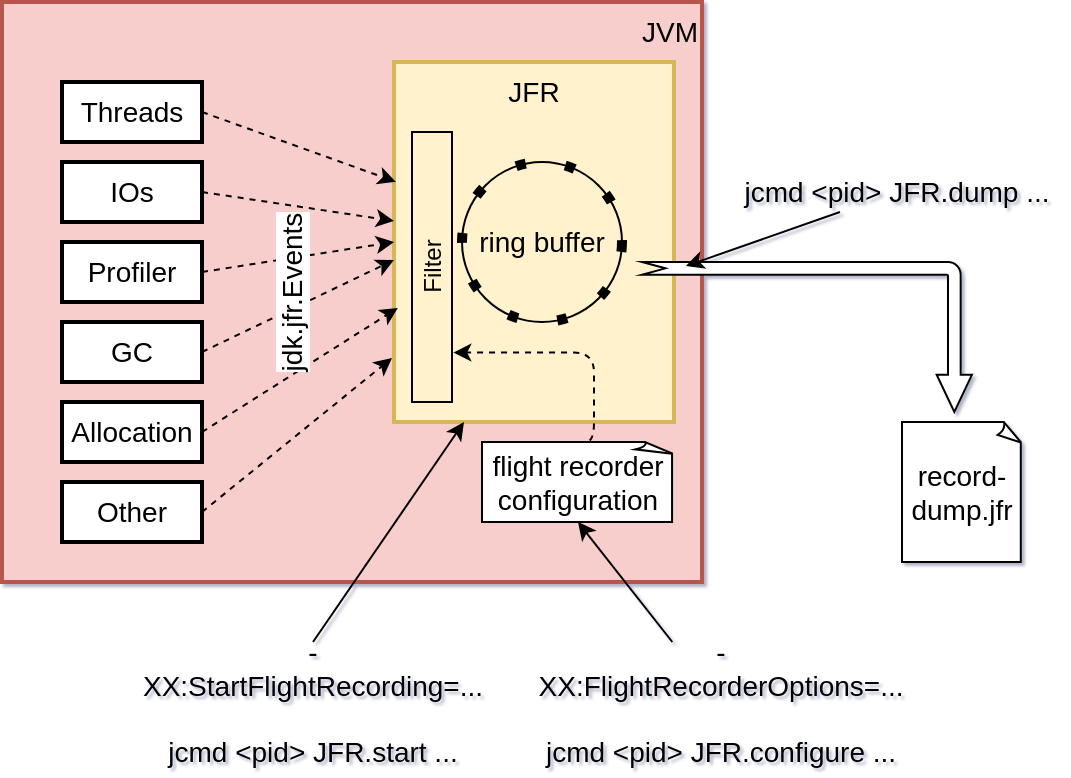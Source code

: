<mxfile version="13.3.5" type="device"><diagram id="sfdOncARN9-wwuz0C6x5" name="Page-1"><mxGraphModel dx="1759" dy="982" grid="1" gridSize="10" guides="1" tooltips="1" connect="1" arrows="1" fold="1" page="1" pageScale="1" pageWidth="300" pageHeight="220" background="none" math="0" shadow="1"><root><mxCell id="0"/><mxCell id="1" parent="0"/><mxCell id="BTXgb7rPRsrvb9v3BDUu-1" value="&lt;div style=&quot;font-size: 14px;&quot; align=&quot;right&quot;&gt;JVM&lt;/div&gt;" style="rounded=0;whiteSpace=wrap;html=1;align=right;verticalAlign=top;horizontal=1;strokeWidth=2;strokeColor=#b85450;fillColor=#f8cecc;fontSize=14;" parent="1" vertex="1"><mxGeometry x="40" y="30" width="350" height="290" as="geometry"/></mxCell><mxCell id="BTXgb7rPRsrvb9v3BDUu-3" value="JFR" style="rounded=0;whiteSpace=wrap;html=1;fillColor=#fff2cc;strokeColor=#d6b656;verticalAlign=top;fontSize=14;strokeWidth=2;" parent="1" vertex="1"><mxGeometry x="236" y="60" width="140" height="180" as="geometry"/></mxCell><mxCell id="BTXgb7rPRsrvb9v3BDUu-12" style="rounded=0;orthogonalLoop=1;jettySize=auto;html=1;exitX=1;exitY=0.5;exitDx=0;exitDy=0;entryX=0.007;entryY=0.333;entryDx=0;entryDy=0;entryPerimeter=0;dashed=1;" parent="1" source="BTXgb7rPRsrvb9v3BDUu-4" target="BTXgb7rPRsrvb9v3BDUu-3" edge="1"><mxGeometry relative="1" as="geometry"/></mxCell><mxCell id="BTXgb7rPRsrvb9v3BDUu-4" value="Threads" style="rounded=0;whiteSpace=wrap;html=1;fontSize=14;strokeWidth=2;" parent="1" vertex="1"><mxGeometry x="70" y="70" width="70" height="30" as="geometry"/></mxCell><mxCell id="BTXgb7rPRsrvb9v3BDUu-14" style="edgeStyle=none;rounded=0;orthogonalLoop=1;jettySize=auto;html=1;exitX=1;exitY=0.5;exitDx=0;exitDy=0;dashed=1;" parent="1" source="BTXgb7rPRsrvb9v3BDUu-5" target="BTXgb7rPRsrvb9v3BDUu-3" edge="1"><mxGeometry relative="1" as="geometry"/></mxCell><mxCell id="BTXgb7rPRsrvb9v3BDUu-5" value="IOs" style="rounded=0;whiteSpace=wrap;html=1;fontSize=14;strokeWidth=2;" parent="1" vertex="1"><mxGeometry x="70" y="110" width="70" height="30" as="geometry"/></mxCell><mxCell id="BTXgb7rPRsrvb9v3BDUu-16" style="edgeStyle=none;rounded=0;orthogonalLoop=1;jettySize=auto;html=1;exitX=1;exitY=0.5;exitDx=0;exitDy=0;entryX=0;entryY=0.5;entryDx=0;entryDy=0;dashed=1;" parent="1" source="BTXgb7rPRsrvb9v3BDUu-6" target="BTXgb7rPRsrvb9v3BDUu-3" edge="1"><mxGeometry relative="1" as="geometry"/></mxCell><mxCell id="BTXgb7rPRsrvb9v3BDUu-6" value="Profiler" style="rounded=0;whiteSpace=wrap;html=1;fontSize=14;strokeWidth=2;" parent="1" vertex="1"><mxGeometry x="70" y="150" width="70" height="30" as="geometry"/></mxCell><mxCell id="BTXgb7rPRsrvb9v3BDUu-18" style="edgeStyle=none;rounded=0;orthogonalLoop=1;jettySize=auto;html=1;exitX=1;exitY=0.5;exitDx=0;exitDy=0;entryX=0;entryY=0.55;entryDx=0;entryDy=0;entryPerimeter=0;dashed=1;" parent="1" source="BTXgb7rPRsrvb9v3BDUu-7" target="BTXgb7rPRsrvb9v3BDUu-3" edge="1"><mxGeometry relative="1" as="geometry"/></mxCell><mxCell id="BTXgb7rPRsrvb9v3BDUu-7" value="GC" style="rounded=0;whiteSpace=wrap;html=1;fontSize=14;strokeWidth=2;" parent="1" vertex="1"><mxGeometry x="70" y="190" width="70" height="30" as="geometry"/></mxCell><mxCell id="BTXgb7rPRsrvb9v3BDUu-8" value="Allocation" style="rounded=0;whiteSpace=wrap;html=1;fontSize=14;strokeWidth=2;" parent="1" vertex="1"><mxGeometry x="70" y="230" width="70" height="30" as="geometry"/></mxCell><mxCell id="BTXgb7rPRsrvb9v3BDUu-9" value="Other" style="rounded=0;whiteSpace=wrap;html=1;fontSize=14;strokeWidth=2;" parent="1" vertex="1"><mxGeometry x="70" y="270" width="70" height="30" as="geometry"/></mxCell><mxCell id="BTXgb7rPRsrvb9v3BDUu-20" value="" style="endArrow=classic;html=1;exitX=1;exitY=0.5;exitDx=0;exitDy=0;entryX=0.014;entryY=0.683;entryDx=0;entryDy=0;entryPerimeter=0;dashed=1;" parent="1" source="BTXgb7rPRsrvb9v3BDUu-8" target="BTXgb7rPRsrvb9v3BDUu-3" edge="1"><mxGeometry width="50" height="50" relative="1" as="geometry"><mxPoint x="180" y="250" as="sourcePoint"/><mxPoint x="230" y="200" as="targetPoint"/></mxGeometry></mxCell><mxCell id="BTXgb7rPRsrvb9v3BDUu-21" value="" style="endArrow=classic;html=1;exitX=1;exitY=0.5;exitDx=0;exitDy=0;entryX=-0.007;entryY=0.822;entryDx=0;entryDy=0;entryPerimeter=0;dashed=1;" parent="1" source="BTXgb7rPRsrvb9v3BDUu-9" target="BTXgb7rPRsrvb9v3BDUu-3" edge="1"><mxGeometry width="50" height="50" relative="1" as="geometry"><mxPoint x="300" y="230" as="sourcePoint"/><mxPoint x="350" y="180" as="targetPoint"/></mxGeometry></mxCell><mxCell id="BTXgb7rPRsrvb9v3BDUu-24" value="" style="group;fontSize=12;" parent="1" vertex="1" connectable="0"><mxGeometry x="270" y="110" width="80" height="80" as="geometry"/></mxCell><mxCell id="BTXgb7rPRsrvb9v3BDUu-22" value="" style="ellipse;whiteSpace=wrap;html=1;aspect=fixed;dashed=1;fixDash=0;autosize=0;container=0;backgroundOutline=0;portConstraintRotation=0;fillColor=none;perimeterSpacing=0;strokeWidth=5;dashPattern=1 4;" parent="BTXgb7rPRsrvb9v3BDUu-24" vertex="1"><mxGeometry width="80" height="80" as="geometry"/></mxCell><mxCell id="BTXgb7rPRsrvb9v3BDUu-23" value="&lt;font style=&quot;font-size: 14px&quot;&gt;ring buffer&lt;/font&gt;" style="ellipse;whiteSpace=wrap;html=1;aspect=fixed;strokeWidth=1;fillColor=none;" parent="BTXgb7rPRsrvb9v3BDUu-24" vertex="1"><mxGeometry width="80" height="80" as="geometry"/></mxCell><mxCell id="BTXgb7rPRsrvb9v3BDUu-25" value="record-dump.jfr" style="whiteSpace=wrap;html=1;shape=mxgraph.basic.document;strokeWidth=1;fontSize=14;" parent="1" vertex="1"><mxGeometry x="490" y="240" width="60" height="70" as="geometry"/></mxCell><mxCell id="BTXgb7rPRsrvb9v3BDUu-26" value="jcmd &amp;lt;pid&amp;gt; JFR.dump ..." style="text;html=1;strokeColor=none;fillColor=none;align=center;verticalAlign=middle;whiteSpace=wrap;rounded=0;fontSize=14;" parent="1" vertex="1"><mxGeometry x="405" y="115" width="165" height="20" as="geometry"/></mxCell><mxCell id="BTXgb7rPRsrvb9v3BDUu-27" value="" style="html=1;shadow=0;dashed=0;align=center;verticalAlign=middle;shape=mxgraph.arrows2.bendArrow;dy=3.17;dx=18.67;notch=11.67;arrowHead=17.67;rounded=1;strokeWidth=1;rotation=90;" parent="1" vertex="1"><mxGeometry x="405" y="115" width="75" height="165" as="geometry"/></mxCell><mxCell id="BTXgb7rPRsrvb9v3BDUu-28" value="&lt;div&gt;-XX:StartFlightRecording=...&lt;/div&gt;&lt;div&gt;&lt;br&gt;&lt;/div&gt;&lt;div&gt;jcmd &amp;lt;pid&amp;gt; JFR.start ...&lt;/div&gt;" style="text;html=1;strokeColor=none;fillColor=none;align=center;verticalAlign=middle;whiteSpace=wrap;rounded=0;fontSize=14;" parent="1" vertex="1"><mxGeometry x="108" y="350" width="175" height="60" as="geometry"/></mxCell><mxCell id="BTXgb7rPRsrvb9v3BDUu-30" value="&lt;div style=&quot;font-size: 14px;&quot;&gt;jdk.jfr.Events&lt;/div&gt;" style="text;html=1;strokeColor=none;fillColor=none;align=center;verticalAlign=middle;whiteSpace=wrap;rounded=0;rotation=-90;fontSize=14;labelBackgroundColor=#ffffff;" parent="1" vertex="1"><mxGeometry x="125" y="165" width="120" height="20" as="geometry"/></mxCell><mxCell id="BTXgb7rPRsrvb9v3BDUu-31" value="Filter" style="rounded=0;whiteSpace=wrap;html=1;strokeWidth=1;fillColor=none;horizontal=0;" parent="1" vertex="1"><mxGeometry x="245" y="95" width="20" height="135" as="geometry"/></mxCell><mxCell id="BTXgb7rPRsrvb9v3BDUu-32" value="flight recorder configuration" style="whiteSpace=wrap;html=1;shape=mxgraph.basic.document;strokeWidth=1;fontSize=14;" parent="1" vertex="1"><mxGeometry x="280" y="250" width="96" height="40" as="geometry"/></mxCell><mxCell id="BTXgb7rPRsrvb9v3BDUu-39" value="" style="edgeStyle=segmentEdgeStyle;endArrow=classic;html=1;exitX=0.5;exitY=0;exitDx=0;exitDy=0;exitPerimeter=0;entryX=1.033;entryY=0.817;entryDx=0;entryDy=0;entryPerimeter=0;dashed=1;" parent="1" source="BTXgb7rPRsrvb9v3BDUu-32" target="BTXgb7rPRsrvb9v3BDUu-31" edge="1"><mxGeometry width="50" height="50" relative="1" as="geometry"><mxPoint x="160" y="250" as="sourcePoint"/><mxPoint x="210" y="200" as="targetPoint"/><Array as="points"><mxPoint x="336" y="205"/></Array></mxGeometry></mxCell><mxCell id="-djBDo7JZjcaResTSnHF-7" style="rounded=0;orthogonalLoop=1;jettySize=auto;html=1;entryX=0.5;entryY=1;entryDx=0;entryDy=0;entryPerimeter=0;" parent="1" source="-djBDo7JZjcaResTSnHF-3" target="BTXgb7rPRsrvb9v3BDUu-32" edge="1"><mxGeometry relative="1" as="geometry"/></mxCell><mxCell id="-djBDo7JZjcaResTSnHF-3" value="&lt;div&gt;-XX:FlightRecorderOptions=...&lt;/div&gt;&lt;div&gt;&lt;br&gt;&lt;/div&gt;jcmd &amp;lt;pid&amp;gt; JFR.configure ..." style="text;html=1;strokeColor=none;fillColor=none;align=center;verticalAlign=middle;whiteSpace=wrap;rounded=0;fontSize=14;" parent="1" vertex="1"><mxGeometry x="307.5" y="350" width="182.5" height="60" as="geometry"/></mxCell><mxCell id="-djBDo7JZjcaResTSnHF-6" value="" style="endArrow=classic;html=1;exitX=0.5;exitY=0;exitDx=0;exitDy=0;entryX=0.25;entryY=1;entryDx=0;entryDy=0;" parent="1" source="BTXgb7rPRsrvb9v3BDUu-28" target="BTXgb7rPRsrvb9v3BDUu-3" edge="1"><mxGeometry width="50" height="50" relative="1" as="geometry"><mxPoint x="260" y="430" as="sourcePoint"/><mxPoint x="310" y="380" as="targetPoint"/></mxGeometry></mxCell><mxCell id="-djBDo7JZjcaResTSnHF-8" style="edgeStyle=none;rounded=0;orthogonalLoop=1;jettySize=auto;html=1;entryX=0.027;entryY=0.867;entryDx=0;entryDy=0;entryPerimeter=0;" parent="1" source="BTXgb7rPRsrvb9v3BDUu-26" target="BTXgb7rPRsrvb9v3BDUu-27" edge="1"><mxGeometry relative="1" as="geometry"/></mxCell></root></mxGraphModel></diagram></mxfile>